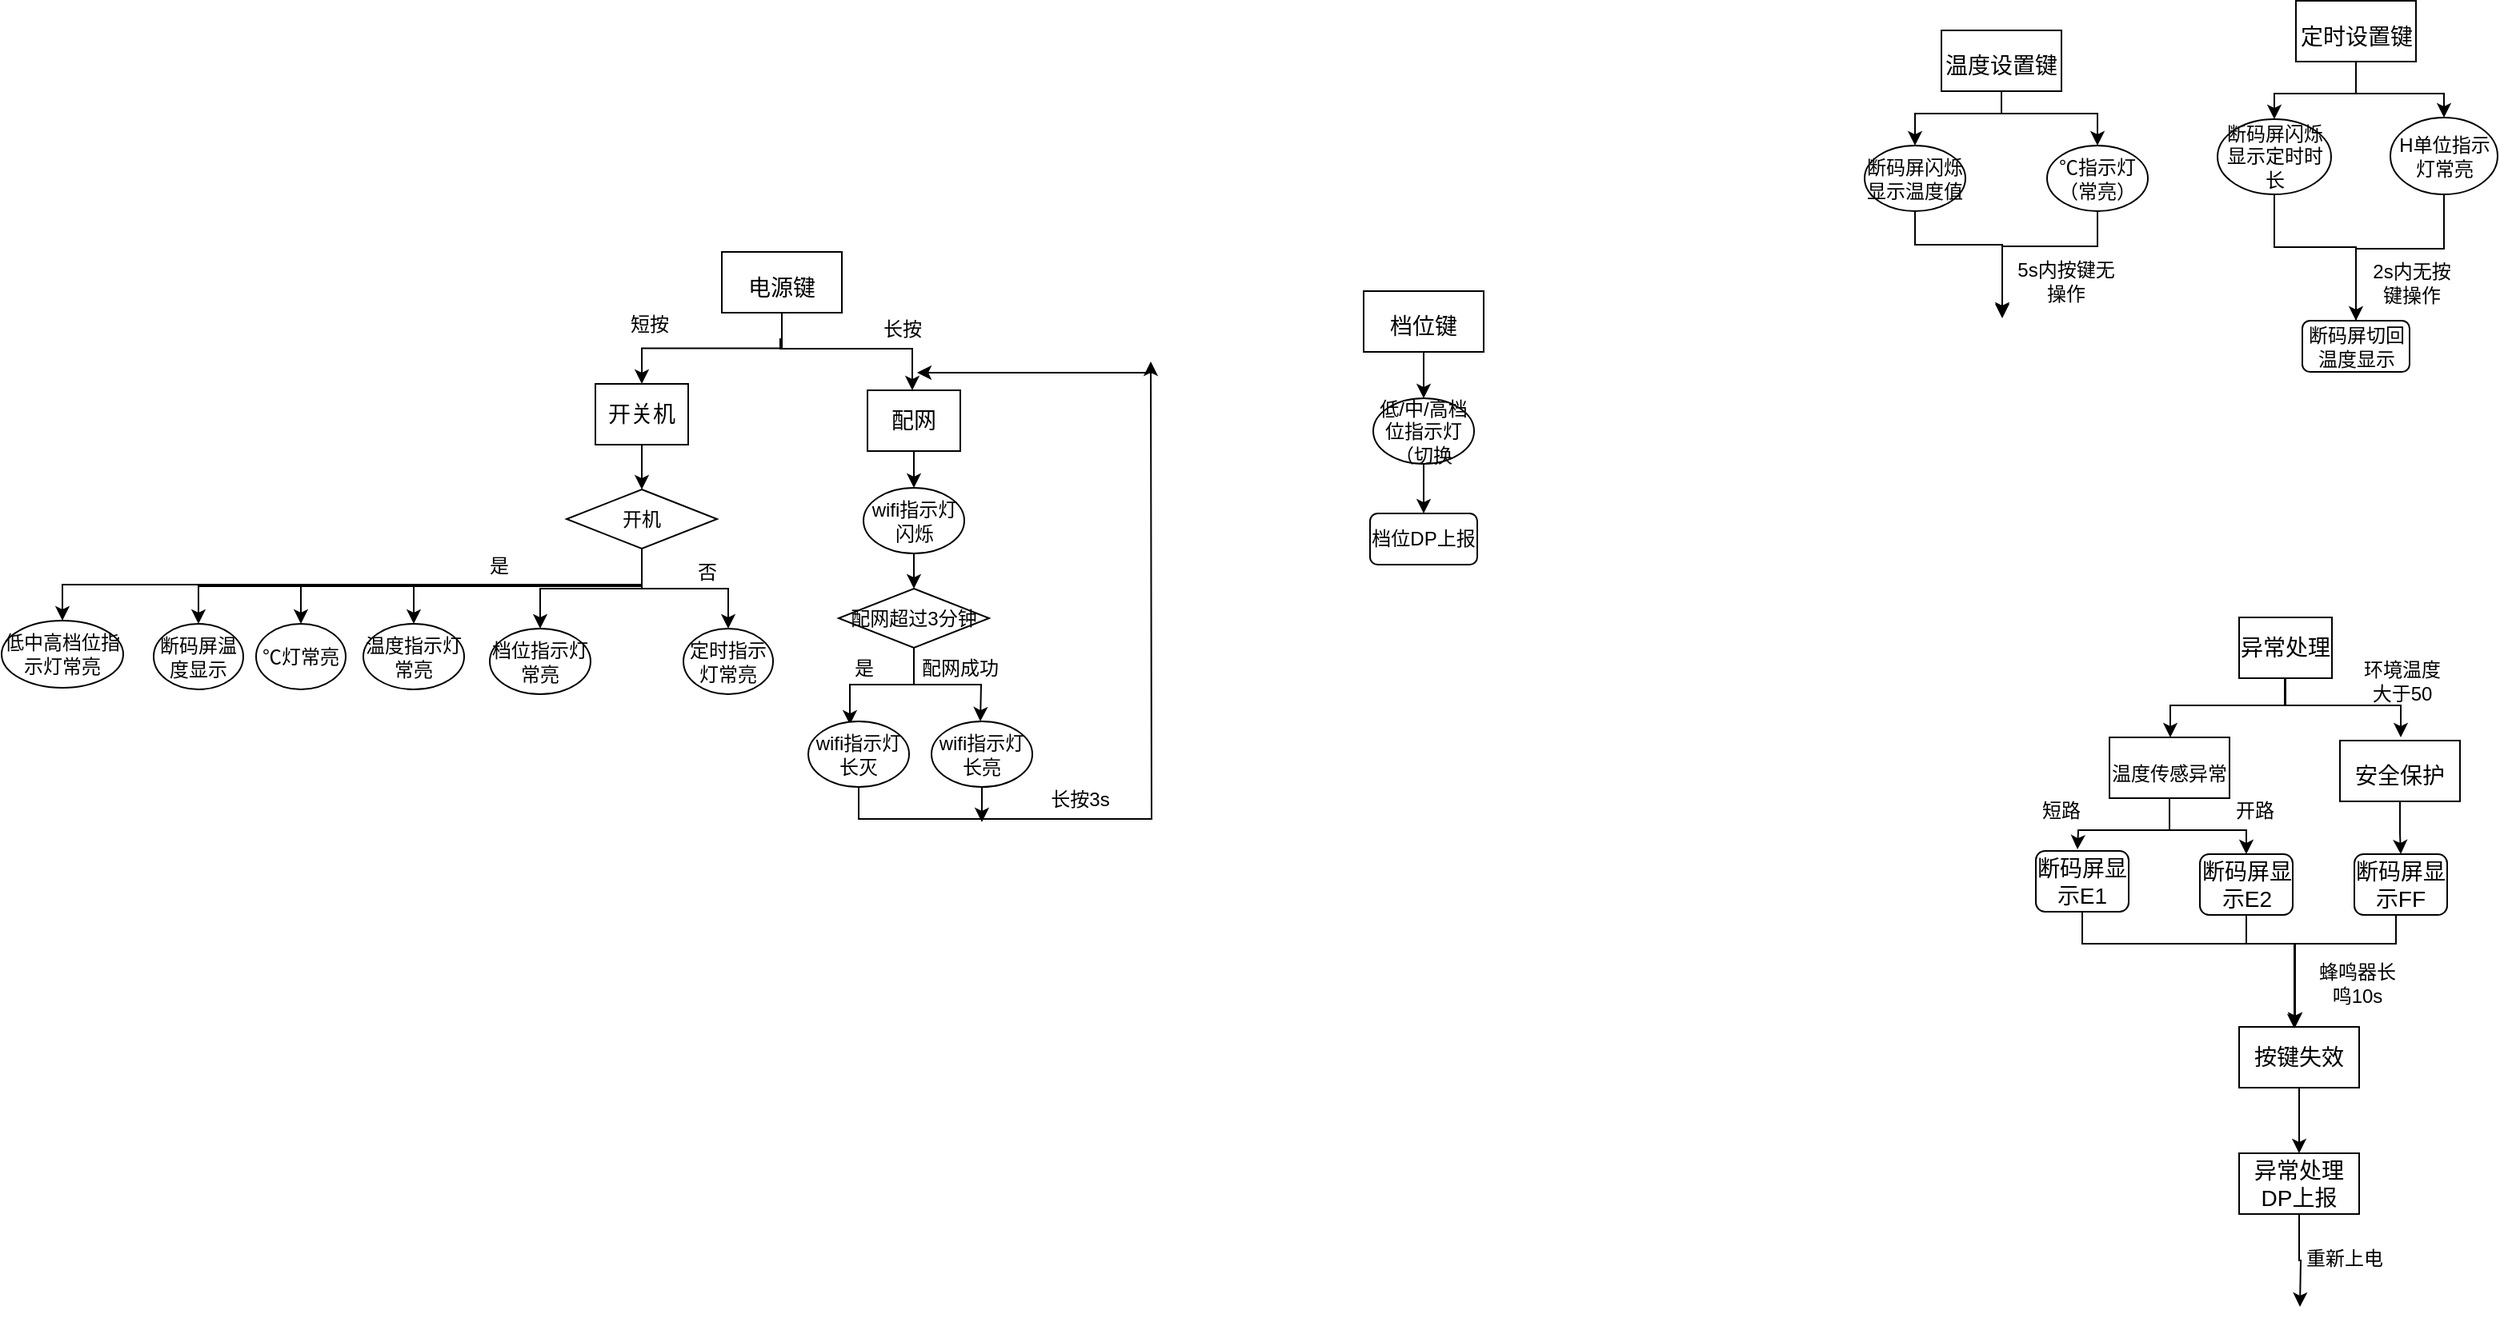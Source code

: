 <mxfile version="15.9.6" type="github">
  <diagram id="7bYu3S5xshXxI2PsXWl_" name="Page-1">
    <mxGraphModel dx="2500" dy="896" grid="0" gridSize="10" guides="1" tooltips="1" connect="1" arrows="1" fold="1" page="1" pageScale="1" pageWidth="827" pageHeight="1169" math="0" shadow="0">
      <root>
        <mxCell id="0" />
        <mxCell id="1" parent="0" />
        <mxCell id="s2p4G6TEXcPG5f_NmB---62" style="edgeStyle=orthogonalEdgeStyle;rounded=0;orthogonalLoop=1;jettySize=auto;html=1;exitX=0.5;exitY=1;exitDx=0;exitDy=0;entryX=0.5;entryY=0;entryDx=0;entryDy=0;" edge="1" parent="1" source="s2p4G6TEXcPG5f_NmB---1" target="s2p4G6TEXcPG5f_NmB---61">
          <mxGeometry relative="1" as="geometry" />
        </mxCell>
        <mxCell id="s2p4G6TEXcPG5f_NmB---1" value="开关机" style="rounded=0;whiteSpace=wrap;html=1;fontSize=14;" vertex="1" parent="1">
          <mxGeometry x="-385" y="270" width="58" height="38" as="geometry" />
        </mxCell>
        <mxCell id="s2p4G6TEXcPG5f_NmB---22" style="edgeStyle=orthogonalEdgeStyle;rounded=0;orthogonalLoop=1;jettySize=auto;html=1;exitX=0.5;exitY=1;exitDx=0;exitDy=0;entryX=0.5;entryY=0;entryDx=0;entryDy=0;" edge="1" parent="1" source="s2p4G6TEXcPG5f_NmB---5" target="s2p4G6TEXcPG5f_NmB---18">
          <mxGeometry relative="1" as="geometry" />
        </mxCell>
        <mxCell id="s2p4G6TEXcPG5f_NmB---5" value="&lt;font style=&quot;font-size: 14px&quot;&gt;档位键&lt;/font&gt;" style="rounded=0;whiteSpace=wrap;html=1;fontSize=24;" vertex="1" parent="1">
          <mxGeometry x="95" y="212" width="75" height="38" as="geometry" />
        </mxCell>
        <mxCell id="s2p4G6TEXcPG5f_NmB---53" style="edgeStyle=orthogonalEdgeStyle;rounded=0;orthogonalLoop=1;jettySize=auto;html=1;exitX=0.5;exitY=1;exitDx=0;exitDy=0;entryX=0.5;entryY=0;entryDx=0;entryDy=0;" edge="1" parent="1" source="s2p4G6TEXcPG5f_NmB---6" target="s2p4G6TEXcPG5f_NmB---50">
          <mxGeometry relative="1" as="geometry">
            <Array as="points">
              <mxPoint x="494" y="101" />
              <mxPoint x="440" y="101" />
            </Array>
          </mxGeometry>
        </mxCell>
        <mxCell id="s2p4G6TEXcPG5f_NmB---135" style="edgeStyle=orthogonalEdgeStyle;rounded=0;orthogonalLoop=1;jettySize=auto;html=1;exitX=0.5;exitY=1;exitDx=0;exitDy=0;entryX=0.5;entryY=0;entryDx=0;entryDy=0;fontSize=12;" edge="1" parent="1" source="s2p4G6TEXcPG5f_NmB---6" target="s2p4G6TEXcPG5f_NmB---32">
          <mxGeometry relative="1" as="geometry">
            <Array as="points">
              <mxPoint x="494" y="101" />
              <mxPoint x="554" y="101" />
            </Array>
          </mxGeometry>
        </mxCell>
        <mxCell id="s2p4G6TEXcPG5f_NmB---6" value="&lt;span style=&quot;font-size: 14px&quot;&gt;温度设置键&lt;/span&gt;" style="rounded=0;whiteSpace=wrap;html=1;fontSize=24;" vertex="1" parent="1">
          <mxGeometry x="456" y="49" width="75" height="38" as="geometry" />
        </mxCell>
        <mxCell id="s2p4G6TEXcPG5f_NmB---139" style="edgeStyle=orthogonalEdgeStyle;rounded=0;orthogonalLoop=1;jettySize=auto;html=1;exitX=0.5;exitY=1;exitDx=0;exitDy=0;entryX=0.5;entryY=0;entryDx=0;entryDy=0;fontSize=12;" edge="1" parent="1" source="s2p4G6TEXcPG5f_NmB---7" target="s2p4G6TEXcPG5f_NmB---51">
          <mxGeometry relative="1" as="geometry" />
        </mxCell>
        <mxCell id="s2p4G6TEXcPG5f_NmB---140" style="edgeStyle=orthogonalEdgeStyle;rounded=0;orthogonalLoop=1;jettySize=auto;html=1;exitX=0.5;exitY=1;exitDx=0;exitDy=0;fontSize=12;" edge="1" parent="1" source="s2p4G6TEXcPG5f_NmB---7" target="s2p4G6TEXcPG5f_NmB---56">
          <mxGeometry relative="1" as="geometry" />
        </mxCell>
        <mxCell id="s2p4G6TEXcPG5f_NmB---7" value="&lt;font style=&quot;font-size: 14px&quot;&gt;定时设置键&lt;/font&gt;" style="rounded=0;whiteSpace=wrap;html=1;fontSize=24;" vertex="1" parent="1">
          <mxGeometry x="677.5" y="30.5" width="75" height="38" as="geometry" />
        </mxCell>
        <mxCell id="s2p4G6TEXcPG5f_NmB---17" style="edgeStyle=orthogonalEdgeStyle;rounded=0;orthogonalLoop=1;jettySize=auto;html=1;exitX=0.5;exitY=1;exitDx=0;exitDy=0;entryX=0.5;entryY=0;entryDx=0;entryDy=0;" edge="1" parent="1" source="s2p4G6TEXcPG5f_NmB---8" target="s2p4G6TEXcPG5f_NmB---12">
          <mxGeometry relative="1" as="geometry" />
        </mxCell>
        <mxCell id="s2p4G6TEXcPG5f_NmB---8" value="配网" style="rounded=0;whiteSpace=wrap;html=1;fontSize=14;" vertex="1" parent="1">
          <mxGeometry x="-215" y="274" width="58" height="38" as="geometry" />
        </mxCell>
        <mxCell id="s2p4G6TEXcPG5f_NmB---34" value="" style="edgeStyle=orthogonalEdgeStyle;rounded=0;orthogonalLoop=1;jettySize=auto;html=1;" edge="1" parent="1" source="s2p4G6TEXcPG5f_NmB---12" target="s2p4G6TEXcPG5f_NmB---13">
          <mxGeometry relative="1" as="geometry" />
        </mxCell>
        <mxCell id="s2p4G6TEXcPG5f_NmB---12" value="wifi指示灯闪烁" style="ellipse;whiteSpace=wrap;html=1;" vertex="1" parent="1">
          <mxGeometry x="-217.5" y="335" width="63" height="41" as="geometry" />
        </mxCell>
        <mxCell id="s2p4G6TEXcPG5f_NmB---37" style="edgeStyle=orthogonalEdgeStyle;rounded=0;orthogonalLoop=1;jettySize=auto;html=1;exitX=0.5;exitY=1;exitDx=0;exitDy=0;entryX=0.413;entryY=0.049;entryDx=0;entryDy=0;entryPerimeter=0;" edge="1" parent="1" source="s2p4G6TEXcPG5f_NmB---13" target="s2p4G6TEXcPG5f_NmB---35">
          <mxGeometry relative="1" as="geometry" />
        </mxCell>
        <mxCell id="s2p4G6TEXcPG5f_NmB---38" style="edgeStyle=orthogonalEdgeStyle;rounded=0;orthogonalLoop=1;jettySize=auto;html=1;exitX=0.5;exitY=1;exitDx=0;exitDy=0;entryX=0.5;entryY=0;entryDx=0;entryDy=0;" edge="1" parent="1" source="s2p4G6TEXcPG5f_NmB---13">
          <mxGeometry relative="1" as="geometry">
            <mxPoint x="-144.5" y="481" as="targetPoint" />
          </mxGeometry>
        </mxCell>
        <mxCell id="s2p4G6TEXcPG5f_NmB---13" value="配网超过3分钟" style="rhombus;whiteSpace=wrap;html=1;" vertex="1" parent="1">
          <mxGeometry x="-233" y="398" width="94" height="37" as="geometry" />
        </mxCell>
        <mxCell id="s2p4G6TEXcPG5f_NmB---134" style="edgeStyle=orthogonalEdgeStyle;rounded=0;orthogonalLoop=1;jettySize=auto;html=1;exitX=0.5;exitY=1;exitDx=0;exitDy=0;entryX=0.5;entryY=0;entryDx=0;entryDy=0;fontSize=12;" edge="1" parent="1" source="s2p4G6TEXcPG5f_NmB---18" target="s2p4G6TEXcPG5f_NmB---110">
          <mxGeometry relative="1" as="geometry" />
        </mxCell>
        <mxCell id="s2p4G6TEXcPG5f_NmB---18" value="低/中/高档位指示灯（切换" style="ellipse;whiteSpace=wrap;html=1;" vertex="1" parent="1">
          <mxGeometry x="101" y="279" width="63" height="41" as="geometry" />
        </mxCell>
        <mxCell id="s2p4G6TEXcPG5f_NmB---136" style="edgeStyle=orthogonalEdgeStyle;rounded=0;orthogonalLoop=1;jettySize=auto;html=1;exitX=0.5;exitY=1;exitDx=0;exitDy=0;fontSize=12;" edge="1" parent="1">
          <mxGeometry relative="1" as="geometry">
            <mxPoint x="494" y="228" as="targetPoint" />
            <mxPoint x="553.5" y="161.0" as="sourcePoint" />
            <Array as="points">
              <mxPoint x="554" y="184" />
              <mxPoint x="494" y="184" />
            </Array>
          </mxGeometry>
        </mxCell>
        <mxCell id="s2p4G6TEXcPG5f_NmB---32" value="℃指示灯（常亮）" style="ellipse;whiteSpace=wrap;html=1;" vertex="1" parent="1">
          <mxGeometry x="522" y="121" width="63" height="41" as="geometry" />
        </mxCell>
        <mxCell id="s2p4G6TEXcPG5f_NmB---157" style="edgeStyle=orthogonalEdgeStyle;rounded=0;orthogonalLoop=1;jettySize=auto;html=1;exitX=0.5;exitY=1;exitDx=0;exitDy=0;fontSize=12;" edge="1" parent="1" source="s2p4G6TEXcPG5f_NmB---35">
          <mxGeometry relative="1" as="geometry">
            <mxPoint x="-38" y="256" as="targetPoint" />
          </mxGeometry>
        </mxCell>
        <mxCell id="s2p4G6TEXcPG5f_NmB---35" value="wifi指示灯长灭" style="ellipse;whiteSpace=wrap;html=1;" vertex="1" parent="1">
          <mxGeometry x="-252" y="481" width="63" height="41" as="geometry" />
        </mxCell>
        <mxCell id="s2p4G6TEXcPG5f_NmB---158" style="edgeStyle=orthogonalEdgeStyle;rounded=0;orthogonalLoop=1;jettySize=auto;html=1;exitX=0.5;exitY=1;exitDx=0;exitDy=0;fontSize=12;" edge="1" parent="1" source="s2p4G6TEXcPG5f_NmB---36">
          <mxGeometry relative="1" as="geometry">
            <mxPoint x="-143.529" y="544" as="targetPoint" />
          </mxGeometry>
        </mxCell>
        <mxCell id="s2p4G6TEXcPG5f_NmB---36" value="wifi指示灯长亮" style="ellipse;whiteSpace=wrap;html=1;" vertex="1" parent="1">
          <mxGeometry x="-175" y="481" width="63" height="41" as="geometry" />
        </mxCell>
        <mxCell id="s2p4G6TEXcPG5f_NmB---39" value="是" style="text;html=1;strokeColor=none;fillColor=none;align=center;verticalAlign=middle;whiteSpace=wrap;rounded=0;" vertex="1" parent="1">
          <mxGeometry x="-247" y="433" width="60" height="30" as="geometry" />
        </mxCell>
        <mxCell id="s2p4G6TEXcPG5f_NmB---40" value="配网成功" style="text;html=1;strokeColor=none;fillColor=none;align=center;verticalAlign=middle;whiteSpace=wrap;rounded=0;" vertex="1" parent="1">
          <mxGeometry x="-187" y="433" width="60" height="30" as="geometry" />
        </mxCell>
        <mxCell id="s2p4G6TEXcPG5f_NmB---54" style="edgeStyle=orthogonalEdgeStyle;rounded=0;orthogonalLoop=1;jettySize=auto;html=1;exitX=0.5;exitY=1;exitDx=0;exitDy=0;" edge="1" parent="1" source="s2p4G6TEXcPG5f_NmB---50">
          <mxGeometry relative="1" as="geometry">
            <mxPoint x="494" y="229" as="targetPoint" />
            <Array as="points">
              <mxPoint x="440" y="183" />
              <mxPoint x="494" y="183" />
            </Array>
          </mxGeometry>
        </mxCell>
        <mxCell id="s2p4G6TEXcPG5f_NmB---50" value="断码屏闪烁显示温度值" style="ellipse;whiteSpace=wrap;html=1;" vertex="1" parent="1">
          <mxGeometry x="408" y="121" width="63" height="41" as="geometry" />
        </mxCell>
        <mxCell id="s2p4G6TEXcPG5f_NmB---116" style="edgeStyle=orthogonalEdgeStyle;rounded=0;orthogonalLoop=1;jettySize=auto;html=1;exitX=0.5;exitY=1;exitDx=0;exitDy=0;entryX=0.5;entryY=0;entryDx=0;entryDy=0;fontSize=12;" edge="1" parent="1" source="s2p4G6TEXcPG5f_NmB---51" target="s2p4G6TEXcPG5f_NmB---114">
          <mxGeometry relative="1" as="geometry">
            <Array as="points">
              <mxPoint x="663.5" y="184.5" />
              <mxPoint x="715.5" y="184.5" />
            </Array>
          </mxGeometry>
        </mxCell>
        <mxCell id="s2p4G6TEXcPG5f_NmB---51" value="断码屏闪烁显示定时时长" style="ellipse;whiteSpace=wrap;html=1;" vertex="1" parent="1">
          <mxGeometry x="628.5" y="104.5" width="71" height="47" as="geometry" />
        </mxCell>
        <mxCell id="s2p4G6TEXcPG5f_NmB---141" style="edgeStyle=orthogonalEdgeStyle;rounded=0;orthogonalLoop=1;jettySize=auto;html=1;exitX=0.5;exitY=1;exitDx=0;exitDy=0;entryX=0.5;entryY=0;entryDx=0;entryDy=0;fontSize=12;" edge="1" parent="1">
          <mxGeometry relative="1" as="geometry">
            <mxPoint x="770.0" y="150.5" as="sourcePoint" />
            <mxPoint x="715.0" y="247.5" as="targetPoint" />
            <Array as="points">
              <mxPoint x="769.5" y="185.5" />
              <mxPoint x="715.5" y="185.5" />
            </Array>
          </mxGeometry>
        </mxCell>
        <mxCell id="s2p4G6TEXcPG5f_NmB---56" value="H单位指示灯常亮" style="ellipse;whiteSpace=wrap;html=1;" vertex="1" parent="1">
          <mxGeometry x="736.5" y="103.5" width="67" height="48" as="geometry" />
        </mxCell>
        <mxCell id="s2p4G6TEXcPG5f_NmB---65" value="" style="edgeStyle=orthogonalEdgeStyle;rounded=0;orthogonalLoop=1;jettySize=auto;html=1;" edge="1" parent="1" source="s2p4G6TEXcPG5f_NmB---61" target="s2p4G6TEXcPG5f_NmB---64">
          <mxGeometry relative="1" as="geometry" />
        </mxCell>
        <mxCell id="s2p4G6TEXcPG5f_NmB---70" style="edgeStyle=orthogonalEdgeStyle;rounded=0;orthogonalLoop=1;jettySize=auto;html=1;exitX=0.5;exitY=1;exitDx=0;exitDy=0;" edge="1" parent="1" source="s2p4G6TEXcPG5f_NmB---61" target="s2p4G6TEXcPG5f_NmB---67">
          <mxGeometry relative="1" as="geometry" />
        </mxCell>
        <mxCell id="s2p4G6TEXcPG5f_NmB---71" style="edgeStyle=orthogonalEdgeStyle;rounded=0;orthogonalLoop=1;jettySize=auto;html=1;exitX=0.5;exitY=1;exitDx=0;exitDy=0;" edge="1" parent="1" source="s2p4G6TEXcPG5f_NmB---61" target="s2p4G6TEXcPG5f_NmB---69">
          <mxGeometry relative="1" as="geometry" />
        </mxCell>
        <mxCell id="s2p4G6TEXcPG5f_NmB---145" style="edgeStyle=orthogonalEdgeStyle;rounded=0;orthogonalLoop=1;jettySize=auto;html=1;exitX=0.5;exitY=1;exitDx=0;exitDy=0;entryX=0.5;entryY=0;entryDx=0;entryDy=0;fontSize=12;" edge="1" parent="1" source="s2p4G6TEXcPG5f_NmB---61" target="s2p4G6TEXcPG5f_NmB---127">
          <mxGeometry relative="1" as="geometry" />
        </mxCell>
        <mxCell id="s2p4G6TEXcPG5f_NmB---146" style="edgeStyle=orthogonalEdgeStyle;rounded=0;orthogonalLoop=1;jettySize=auto;html=1;exitX=0.5;exitY=1;exitDx=0;exitDy=0;entryX=0.5;entryY=0;entryDx=0;entryDy=0;fontSize=12;" edge="1" parent="1" source="s2p4G6TEXcPG5f_NmB---61" target="s2p4G6TEXcPG5f_NmB---128">
          <mxGeometry relative="1" as="geometry" />
        </mxCell>
        <mxCell id="s2p4G6TEXcPG5f_NmB---149" style="edgeStyle=orthogonalEdgeStyle;rounded=0;orthogonalLoop=1;jettySize=auto;html=1;exitX=0.5;exitY=1;exitDx=0;exitDy=0;entryX=0.5;entryY=0;entryDx=0;entryDy=0;fontSize=12;" edge="1" parent="1" source="s2p4G6TEXcPG5f_NmB---61" target="s2p4G6TEXcPG5f_NmB---148">
          <mxGeometry relative="1" as="geometry" />
        </mxCell>
        <mxCell id="s2p4G6TEXcPG5f_NmB---61" value="开机" style="rhombus;whiteSpace=wrap;html=1;" vertex="1" parent="1">
          <mxGeometry x="-403" y="336" width="94" height="37" as="geometry" />
        </mxCell>
        <mxCell id="s2p4G6TEXcPG5f_NmB---64" value="定时指示灯常亮" style="ellipse;whiteSpace=wrap;html=1;" vertex="1" parent="1">
          <mxGeometry x="-330" y="423" width="56" height="41" as="geometry" />
        </mxCell>
        <mxCell id="s2p4G6TEXcPG5f_NmB---66" value="否" style="text;html=1;strokeColor=none;fillColor=none;align=center;verticalAlign=middle;whiteSpace=wrap;rounded=0;" vertex="1" parent="1">
          <mxGeometry x="-345" y="373" width="60" height="30" as="geometry" />
        </mxCell>
        <mxCell id="s2p4G6TEXcPG5f_NmB---67" value="断码屏温度显示" style="ellipse;whiteSpace=wrap;html=1;" vertex="1" parent="1">
          <mxGeometry x="-661" y="420" width="56" height="41" as="geometry" />
        </mxCell>
        <mxCell id="s2p4G6TEXcPG5f_NmB---69" value="℃灯常亮" style="ellipse;whiteSpace=wrap;html=1;" vertex="1" parent="1">
          <mxGeometry x="-597" y="420" width="56" height="41" as="geometry" />
        </mxCell>
        <mxCell id="s2p4G6TEXcPG5f_NmB---73" value="是" style="text;html=1;strokeColor=none;fillColor=none;align=center;verticalAlign=middle;whiteSpace=wrap;rounded=0;" vertex="1" parent="1">
          <mxGeometry x="-475" y="369" width="60" height="30" as="geometry" />
        </mxCell>
        <mxCell id="s2p4G6TEXcPG5f_NmB---77" style="edgeStyle=orthogonalEdgeStyle;rounded=0;orthogonalLoop=1;jettySize=auto;html=1;" edge="1" parent="1" target="s2p4G6TEXcPG5f_NmB---75">
          <mxGeometry relative="1" as="geometry">
            <mxPoint x="671" y="454" as="sourcePoint" />
            <Array as="points">
              <mxPoint x="671" y="471" />
              <mxPoint x="599" y="471" />
            </Array>
          </mxGeometry>
        </mxCell>
        <mxCell id="s2p4G6TEXcPG5f_NmB---78" style="edgeStyle=orthogonalEdgeStyle;rounded=0;orthogonalLoop=1;jettySize=auto;html=1;exitX=0.5;exitY=1;exitDx=0;exitDy=0;" edge="1" parent="1">
          <mxGeometry relative="1" as="geometry">
            <mxPoint x="670.5" y="453" as="sourcePoint" />
            <mxPoint x="743" y="491" as="targetPoint" />
            <Array as="points">
              <mxPoint x="671" y="471" />
              <mxPoint x="743" y="471" />
            </Array>
          </mxGeometry>
        </mxCell>
        <mxCell id="s2p4G6TEXcPG5f_NmB---91" style="edgeStyle=orthogonalEdgeStyle;rounded=0;orthogonalLoop=1;jettySize=auto;html=1;exitX=0.5;exitY=1;exitDx=0;exitDy=0;fontSize=12;" edge="1" parent="1" source="s2p4G6TEXcPG5f_NmB---75">
          <mxGeometry relative="1" as="geometry">
            <mxPoint x="541" y="561" as="targetPoint" />
          </mxGeometry>
        </mxCell>
        <mxCell id="s2p4G6TEXcPG5f_NmB---92" style="edgeStyle=orthogonalEdgeStyle;rounded=0;orthogonalLoop=1;jettySize=auto;html=1;exitX=0.5;exitY=1;exitDx=0;exitDy=0;fontSize=12;" edge="1" parent="1" source="s2p4G6TEXcPG5f_NmB---75" target="s2p4G6TEXcPG5f_NmB---89">
          <mxGeometry relative="1" as="geometry" />
        </mxCell>
        <mxCell id="s2p4G6TEXcPG5f_NmB---75" value="&lt;p&gt;&lt;font style=&quot;font-size: 12px&quot;&gt;温度传感异常&lt;/font&gt;&lt;br&gt;&lt;/p&gt;" style="rounded=0;whiteSpace=wrap;html=1;fontSize=24;align=center;" vertex="1" parent="1">
          <mxGeometry x="561" y="491" width="75" height="38" as="geometry" />
        </mxCell>
        <mxCell id="s2p4G6TEXcPG5f_NmB---99" value="" style="edgeStyle=orthogonalEdgeStyle;rounded=0;orthogonalLoop=1;jettySize=auto;html=1;fontSize=12;" edge="1" parent="1" source="s2p4G6TEXcPG5f_NmB---76" target="s2p4G6TEXcPG5f_NmB---90">
          <mxGeometry relative="1" as="geometry" />
        </mxCell>
        <mxCell id="s2p4G6TEXcPG5f_NmB---76" value="&lt;div&gt;&lt;span style=&quot;font-size: 14px ; line-height: 1&quot;&gt;安全保护&lt;/span&gt;&lt;/div&gt;" style="rounded=0;whiteSpace=wrap;html=1;fontSize=24;align=center;" vertex="1" parent="1">
          <mxGeometry x="705" y="493" width="75" height="38" as="geometry" />
        </mxCell>
        <mxCell id="s2p4G6TEXcPG5f_NmB---119" style="edgeStyle=orthogonalEdgeStyle;rounded=0;orthogonalLoop=1;jettySize=auto;html=1;exitX=0.5;exitY=1;exitDx=0;exitDy=0;entryX=0.5;entryY=0;entryDx=0;entryDy=0;fontSize=12;" edge="1" parent="1" source="s2p4G6TEXcPG5f_NmB---87" target="s2p4G6TEXcPG5f_NmB---118">
          <mxGeometry relative="1" as="geometry" />
        </mxCell>
        <mxCell id="s2p4G6TEXcPG5f_NmB---87" value="按键失效" style="rounded=0;whiteSpace=wrap;html=1;fontSize=14;" vertex="1" parent="1">
          <mxGeometry x="642" y="672" width="75" height="38" as="geometry" />
        </mxCell>
        <mxCell id="s2p4G6TEXcPG5f_NmB---101" style="edgeStyle=orthogonalEdgeStyle;rounded=0;orthogonalLoop=1;jettySize=auto;html=1;fontSize=12;" edge="1" parent="1" source="s2p4G6TEXcPG5f_NmB---88" target="s2p4G6TEXcPG5f_NmB---87">
          <mxGeometry relative="1" as="geometry">
            <Array as="points">
              <mxPoint x="544" y="620" />
              <mxPoint x="677" y="620" />
            </Array>
          </mxGeometry>
        </mxCell>
        <mxCell id="s2p4G6TEXcPG5f_NmB---88" value="断码屏显示E1" style="rounded=1;whiteSpace=wrap;html=1;fontSize=14;shadow=0;glass=0;" vertex="1" parent="1">
          <mxGeometry x="515" y="562" width="58" height="38" as="geometry" />
        </mxCell>
        <mxCell id="s2p4G6TEXcPG5f_NmB---103" style="edgeStyle=orthogonalEdgeStyle;rounded=0;orthogonalLoop=1;jettySize=auto;html=1;exitX=0.5;exitY=1;exitDx=0;exitDy=0;fontSize=12;" edge="1" parent="1" source="s2p4G6TEXcPG5f_NmB---89">
          <mxGeometry relative="1" as="geometry">
            <mxPoint x="677" y="672" as="targetPoint" />
            <Array as="points">
              <mxPoint x="647" y="620" />
              <mxPoint x="677" y="620" />
            </Array>
          </mxGeometry>
        </mxCell>
        <mxCell id="s2p4G6TEXcPG5f_NmB---89" value="断码屏显示E2" style="rounded=1;whiteSpace=wrap;html=1;fontSize=14;" vertex="1" parent="1">
          <mxGeometry x="617.5" y="564" width="58" height="38" as="geometry" />
        </mxCell>
        <mxCell id="s2p4G6TEXcPG5f_NmB---106" style="edgeStyle=orthogonalEdgeStyle;rounded=0;orthogonalLoop=1;jettySize=auto;html=1;exitX=0.5;exitY=1;exitDx=0;exitDy=0;entryX=0.5;entryY=0;entryDx=0;entryDy=0;fontSize=12;" edge="1" parent="1">
          <mxGeometry relative="1" as="geometry">
            <mxPoint x="740" y="602" as="sourcePoint" />
            <mxPoint x="676.5" y="673" as="targetPoint" />
            <Array as="points">
              <mxPoint x="740" y="620" />
              <mxPoint x="677" y="620" />
            </Array>
          </mxGeometry>
        </mxCell>
        <mxCell id="s2p4G6TEXcPG5f_NmB---90" value="断码屏显示FF" style="rounded=1;whiteSpace=wrap;html=1;fontSize=14;" vertex="1" parent="1">
          <mxGeometry x="714" y="564" width="58" height="38" as="geometry" />
        </mxCell>
        <mxCell id="s2p4G6TEXcPG5f_NmB---93" value="短路" style="text;html=1;strokeColor=none;fillColor=none;align=center;verticalAlign=middle;whiteSpace=wrap;rounded=0;fontSize=12;" vertex="1" parent="1">
          <mxGeometry x="501" y="522" width="60" height="30" as="geometry" />
        </mxCell>
        <mxCell id="s2p4G6TEXcPG5f_NmB---96" value="开路" style="text;html=1;strokeColor=none;fillColor=none;align=center;verticalAlign=middle;whiteSpace=wrap;rounded=0;fontSize=12;" vertex="1" parent="1">
          <mxGeometry x="622" y="522" width="60" height="30" as="geometry" />
        </mxCell>
        <mxCell id="s2p4G6TEXcPG5f_NmB---100" value="环境温度大于50" style="text;html=1;strokeColor=none;fillColor=none;align=center;verticalAlign=middle;whiteSpace=wrap;rounded=0;fontSize=12;" vertex="1" parent="1">
          <mxGeometry x="714" y="441" width="60" height="30" as="geometry" />
        </mxCell>
        <mxCell id="s2p4G6TEXcPG5f_NmB---107" value="蜂鸣器长鸣10s" style="text;html=1;strokeColor=none;fillColor=none;align=center;verticalAlign=middle;whiteSpace=wrap;rounded=0;fontSize=12;" vertex="1" parent="1">
          <mxGeometry x="686" y="630" width="60" height="30" as="geometry" />
        </mxCell>
        <mxCell id="s2p4G6TEXcPG5f_NmB---109" value="异常处理" style="rounded=0;whiteSpace=wrap;html=1;fontSize=14;" vertex="1" parent="1">
          <mxGeometry x="642" y="416" width="58" height="38" as="geometry" />
        </mxCell>
        <mxCell id="s2p4G6TEXcPG5f_NmB---110" value="档位DP上报" style="rounded=1;whiteSpace=wrap;html=1;fontSize=12;" vertex="1" parent="1">
          <mxGeometry x="99" y="351" width="67" height="32" as="geometry" />
        </mxCell>
        <mxCell id="s2p4G6TEXcPG5f_NmB---114" value="断码屏切回温度显示" style="rounded=1;whiteSpace=wrap;html=1;fontSize=12;" vertex="1" parent="1">
          <mxGeometry x="681.5" y="230.5" width="67" height="32" as="geometry" />
        </mxCell>
        <mxCell id="s2p4G6TEXcPG5f_NmB---120" style="edgeStyle=orthogonalEdgeStyle;rounded=0;orthogonalLoop=1;jettySize=auto;html=1;exitX=0.5;exitY=1;exitDx=0;exitDy=0;fontSize=12;" edge="1" parent="1" source="s2p4G6TEXcPG5f_NmB---118">
          <mxGeometry relative="1" as="geometry">
            <mxPoint x="680" y="847" as="targetPoint" />
          </mxGeometry>
        </mxCell>
        <mxCell id="s2p4G6TEXcPG5f_NmB---118" value="异常处理DP上报" style="rounded=0;whiteSpace=wrap;html=1;fontSize=14;" vertex="1" parent="1">
          <mxGeometry x="642" y="751" width="75" height="38" as="geometry" />
        </mxCell>
        <mxCell id="s2p4G6TEXcPG5f_NmB---121" value="重新上电" style="text;html=1;strokeColor=none;fillColor=none;align=center;verticalAlign=middle;whiteSpace=wrap;rounded=0;shadow=0;glass=0;fontSize=12;" vertex="1" parent="1">
          <mxGeometry x="678" y="802" width="60" height="30" as="geometry" />
        </mxCell>
        <mxCell id="s2p4G6TEXcPG5f_NmB---122" value="5s内按键无操作" style="text;html=1;strokeColor=none;fillColor=none;align=center;verticalAlign=middle;whiteSpace=wrap;rounded=0;shadow=0;glass=0;fontSize=12;" vertex="1" parent="1">
          <mxGeometry x="497" y="191" width="74" height="30" as="geometry" />
        </mxCell>
        <mxCell id="s2p4G6TEXcPG5f_NmB---125" value="2s内无按键操作" style="text;html=1;strokeColor=none;fillColor=none;align=center;verticalAlign=middle;whiteSpace=wrap;rounded=0;shadow=0;glass=0;fontSize=12;" vertex="1" parent="1">
          <mxGeometry x="719.5" y="191.5" width="60" height="30" as="geometry" />
        </mxCell>
        <mxCell id="s2p4G6TEXcPG5f_NmB---127" value="温度指示灯常亮" style="ellipse;whiteSpace=wrap;html=1;" vertex="1" parent="1">
          <mxGeometry x="-530" y="420" width="63" height="41" as="geometry" />
        </mxCell>
        <mxCell id="s2p4G6TEXcPG5f_NmB---128" value="档位指示灯常亮" style="ellipse;whiteSpace=wrap;html=1;" vertex="1" parent="1">
          <mxGeometry x="-451" y="423" width="63" height="41" as="geometry" />
        </mxCell>
        <mxCell id="s2p4G6TEXcPG5f_NmB---150" style="edgeStyle=orthogonalEdgeStyle;rounded=0;orthogonalLoop=1;jettySize=auto;html=1;exitX=0.5;exitY=1;exitDx=0;exitDy=0;entryX=0.5;entryY=0;entryDx=0;entryDy=0;fontSize=12;" edge="1" parent="1" source="s2p4G6TEXcPG5f_NmB---143" target="s2p4G6TEXcPG5f_NmB---1">
          <mxGeometry relative="1" as="geometry" />
        </mxCell>
        <mxCell id="s2p4G6TEXcPG5f_NmB---152" style="edgeStyle=orthogonalEdgeStyle;rounded=0;orthogonalLoop=1;jettySize=auto;html=1;exitX=0.5;exitY=1;exitDx=0;exitDy=0;fontSize=12;" edge="1" parent="1">
          <mxGeometry relative="1" as="geometry">
            <mxPoint x="-269.5" y="241.5" as="sourcePoint" />
            <mxPoint x="-187" y="274" as="targetPoint" />
            <Array as="points">
              <mxPoint x="-270" y="248" />
              <mxPoint x="-187" y="248" />
            </Array>
          </mxGeometry>
        </mxCell>
        <mxCell id="s2p4G6TEXcPG5f_NmB---143" value="&lt;font style=&quot;font-size: 14px&quot;&gt;电源键&lt;/font&gt;" style="rounded=0;whiteSpace=wrap;html=1;fontSize=24;" vertex="1" parent="1">
          <mxGeometry x="-306" y="187.5" width="75" height="38" as="geometry" />
        </mxCell>
        <mxCell id="s2p4G6TEXcPG5f_NmB---148" value="低中高档位指示灯常亮" style="ellipse;whiteSpace=wrap;html=1;" vertex="1" parent="1">
          <mxGeometry x="-756" y="418" width="76" height="42" as="geometry" />
        </mxCell>
        <mxCell id="s2p4G6TEXcPG5f_NmB---153" value="长按" style="text;html=1;strokeColor=none;fillColor=none;align=center;verticalAlign=middle;whiteSpace=wrap;rounded=0;shadow=0;glass=0;fontSize=12;" vertex="1" parent="1">
          <mxGeometry x="-223" y="221" width="60" height="30" as="geometry" />
        </mxCell>
        <mxCell id="s2p4G6TEXcPG5f_NmB---154" value="短按" style="text;html=1;strokeColor=none;fillColor=none;align=center;verticalAlign=middle;whiteSpace=wrap;rounded=0;shadow=0;glass=0;fontSize=12;" vertex="1" parent="1">
          <mxGeometry x="-381" y="218" width="60" height="30" as="geometry" />
        </mxCell>
        <mxCell id="s2p4G6TEXcPG5f_NmB---159" value="长按3s" style="text;html=1;strokeColor=none;fillColor=none;align=center;verticalAlign=middle;whiteSpace=wrap;rounded=0;shadow=0;glass=0;fontSize=12;" vertex="1" parent="1">
          <mxGeometry x="-112" y="515" width="60" height="30" as="geometry" />
        </mxCell>
        <mxCell id="s2p4G6TEXcPG5f_NmB---160" value="" style="endArrow=classic;html=1;rounded=0;fontSize=12;" edge="1" parent="1">
          <mxGeometry width="50" height="50" relative="1" as="geometry">
            <mxPoint x="-36" y="263" as="sourcePoint" />
            <mxPoint x="-184" y="263" as="targetPoint" />
          </mxGeometry>
        </mxCell>
      </root>
    </mxGraphModel>
  </diagram>
</mxfile>
